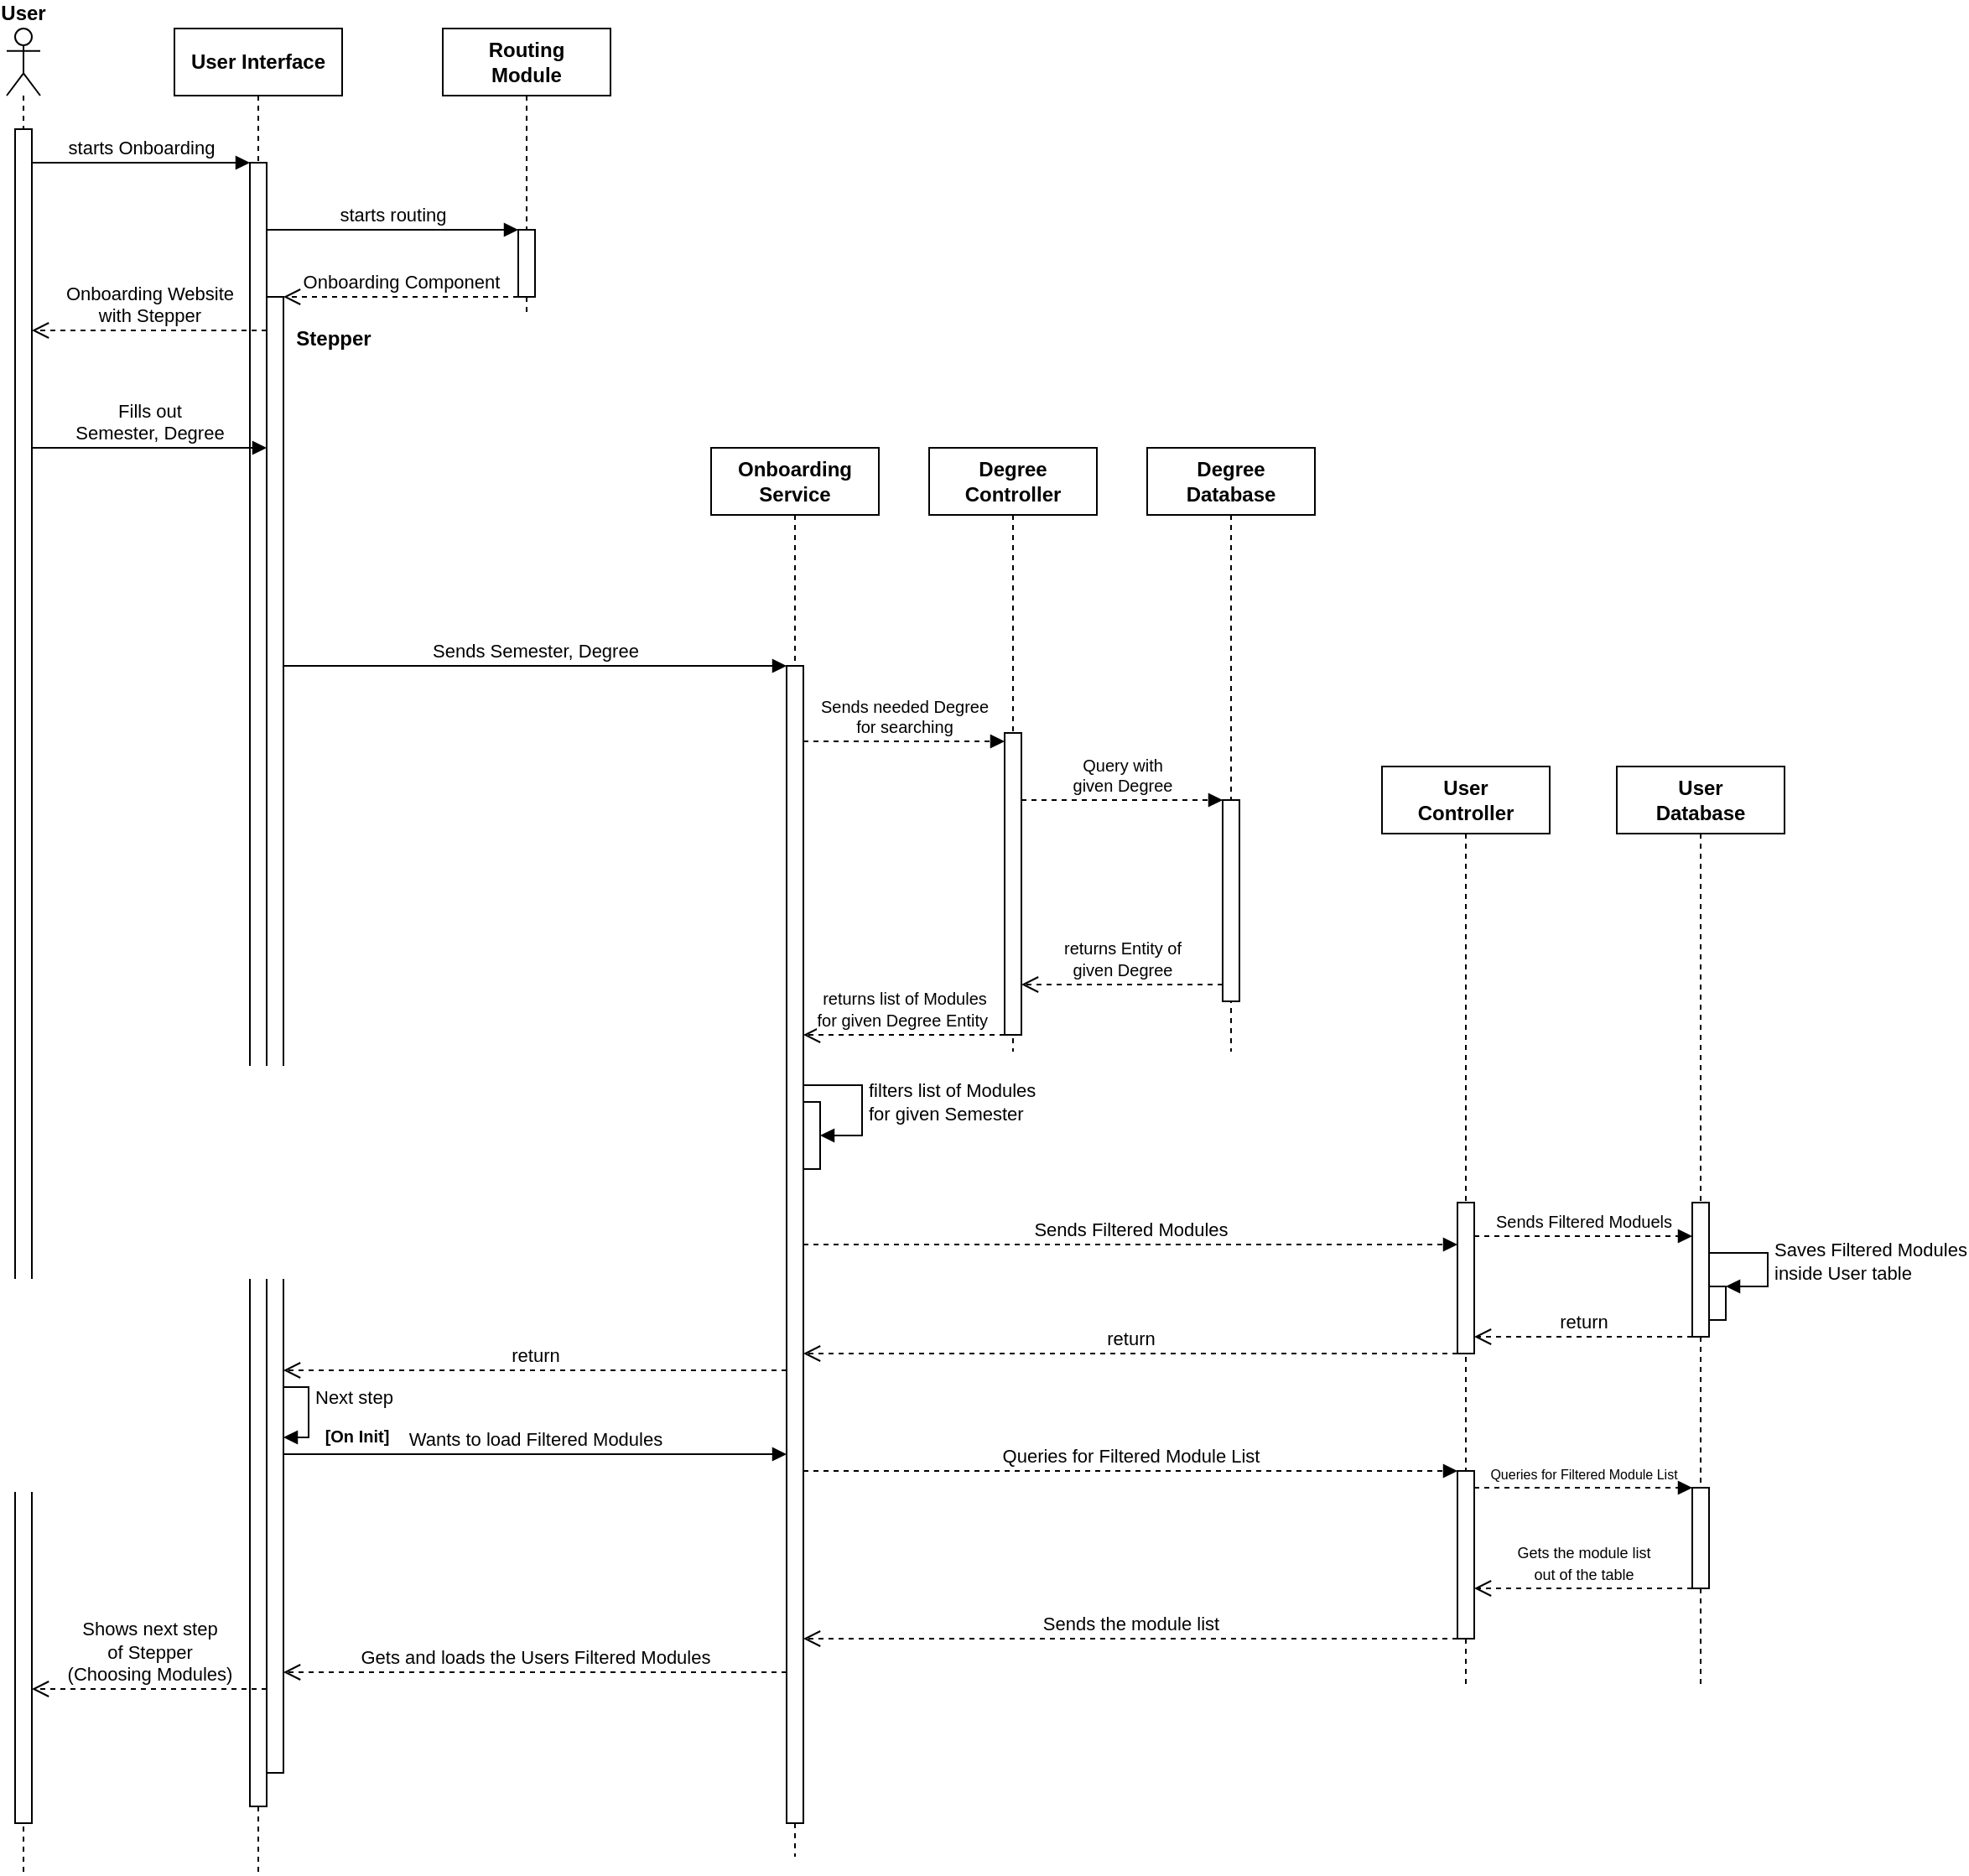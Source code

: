 <mxfile version="27.2.0">
  <diagram name="Page-1" id="2YBvvXClWsGukQMizWep">
    <mxGraphModel dx="981" dy="602" grid="1" gridSize="10" guides="1" tooltips="1" connect="1" arrows="1" fold="1" page="1" pageScale="1" pageWidth="850" pageHeight="1100" math="0" shadow="0">
      <root>
        <mxCell id="0" />
        <mxCell id="1" parent="0" />
        <mxCell id="IDBTv18yUofoMK1ddCHS-1" value="User" style="shape=umlLifeline;perimeter=lifelinePerimeter;whiteSpace=wrap;html=1;container=1;dropTarget=0;collapsible=0;recursiveResize=0;outlineConnect=0;portConstraint=eastwest;newEdgeStyle={&quot;curved&quot;:0,&quot;rounded&quot;:0};participant=umlActor;size=40;fontSize=12;align=center;labelPosition=center;verticalLabelPosition=top;verticalAlign=bottom;fontStyle=1;fontFamily=Helvetica;" parent="1" vertex="1">
          <mxGeometry x="60" y="40" width="20" height="1100" as="geometry" />
        </mxCell>
        <mxCell id="IDBTv18yUofoMK1ddCHS-2" value="" style="html=1;points=[[0,0,0,0,5],[0,1,0,0,-5],[1,0,0,0,5],[1,1,0,0,-5]];perimeter=orthogonalPerimeter;outlineConnect=0;targetShapes=umlLifeline;portConstraint=eastwest;newEdgeStyle={&quot;curved&quot;:0,&quot;rounded&quot;:0};" parent="IDBTv18yUofoMK1ddCHS-1" vertex="1">
          <mxGeometry x="5" y="60" width="10" height="1010" as="geometry" />
        </mxCell>
        <mxCell id="IDBTv18yUofoMK1ddCHS-3" value="&lt;b&gt;User Interface&lt;/b&gt;" style="shape=umlLifeline;perimeter=lifelinePerimeter;whiteSpace=wrap;html=1;container=1;dropTarget=0;collapsible=0;recursiveResize=0;outlineConnect=0;portConstraint=eastwest;newEdgeStyle={&quot;curved&quot;:0,&quot;rounded&quot;:0};" parent="1" vertex="1">
          <mxGeometry x="160" y="40" width="100" height="1100" as="geometry" />
        </mxCell>
        <mxCell id="IDBTv18yUofoMK1ddCHS-4" value="" style="html=1;points=[[0,0,0,0,5],[0,1,0,0,-5],[1,0,0,0,5],[1,1,0,0,-5]];perimeter=orthogonalPerimeter;outlineConnect=0;targetShapes=umlLifeline;portConstraint=eastwest;newEdgeStyle={&quot;curved&quot;:0,&quot;rounded&quot;:0};" parent="IDBTv18yUofoMK1ddCHS-3" vertex="1">
          <mxGeometry x="45" y="80" width="10" height="980" as="geometry" />
        </mxCell>
        <mxCell id="IDBTv18yUofoMK1ddCHS-15" value="" style="html=1;points=[[0,0,0,0,5],[0,1,0,0,-5],[1,0,0,0,5],[1,1,0,0,-5]];perimeter=orthogonalPerimeter;outlineConnect=0;targetShapes=umlLifeline;portConstraint=eastwest;newEdgeStyle={&quot;curved&quot;:0,&quot;rounded&quot;:0};labelPosition=right;verticalLabelPosition=middle;align=left;verticalAlign=middle;" parent="IDBTv18yUofoMK1ddCHS-3" vertex="1">
          <mxGeometry x="55" y="160" width="10" height="880" as="geometry" />
        </mxCell>
        <mxCell id="vpFO0dI52T9WdMnJCXMi-5" value="Next step" style="html=1;align=left;spacingLeft=2;endArrow=block;rounded=0;edgeStyle=orthogonalEdgeStyle;curved=0;rounded=0;labelPosition=right;verticalLabelPosition=top;verticalAlign=bottom;" edge="1" target="IDBTv18yUofoMK1ddCHS-15" parent="IDBTv18yUofoMK1ddCHS-3" source="IDBTv18yUofoMK1ddCHS-15">
          <mxGeometry relative="1" as="geometry">
            <mxPoint x="70" y="810" as="sourcePoint" />
            <Array as="points">
              <mxPoint x="80" y="810" />
              <mxPoint x="80" y="840" />
            </Array>
            <mxPoint x="75.0" y="840" as="targetPoint" />
          </mxGeometry>
        </mxCell>
        <mxCell id="IDBTv18yUofoMK1ddCHS-5" value="starts Onboarding" style="html=1;verticalAlign=bottom;endArrow=block;curved=0;rounded=0;" parent="1" source="IDBTv18yUofoMK1ddCHS-2" target="IDBTv18yUofoMK1ddCHS-4" edge="1">
          <mxGeometry width="80" relative="1" as="geometry">
            <mxPoint x="80" y="120" as="sourcePoint" />
            <mxPoint x="260" y="150" as="targetPoint" />
            <Array as="points">
              <mxPoint x="160" y="120" />
            </Array>
          </mxGeometry>
        </mxCell>
        <mxCell id="IDBTv18yUofoMK1ddCHS-6" value="Onboarding Website&lt;div&gt;with Stepper&lt;/div&gt;" style="html=1;verticalAlign=bottom;endArrow=open;dashed=1;endSize=8;curved=0;rounded=0;" parent="1" source="IDBTv18yUofoMK1ddCHS-15" target="IDBTv18yUofoMK1ddCHS-2" edge="1">
          <mxGeometry relative="1" as="geometry">
            <mxPoint x="360" y="210" as="sourcePoint" />
            <mxPoint x="80" y="160" as="targetPoint" />
            <Array as="points">
              <mxPoint x="140" y="220" />
            </Array>
          </mxGeometry>
        </mxCell>
        <mxCell id="IDBTv18yUofoMK1ddCHS-11" value="&lt;b&gt;Routing&lt;/b&gt;&lt;div&gt;&lt;b&gt;Module&lt;/b&gt;&lt;/div&gt;" style="shape=umlLifeline;perimeter=lifelinePerimeter;whiteSpace=wrap;html=1;container=1;dropTarget=0;collapsible=0;recursiveResize=0;outlineConnect=0;portConstraint=eastwest;newEdgeStyle={&quot;curved&quot;:0,&quot;rounded&quot;:0};" parent="1" vertex="1">
          <mxGeometry x="320" y="40" width="100" height="170" as="geometry" />
        </mxCell>
        <mxCell id="IDBTv18yUofoMK1ddCHS-13" value="" style="html=1;points=[[0,0,0,0,5],[0,1,0,0,-5],[1,0,0,0,5],[1,1,0,0,-5]];perimeter=orthogonalPerimeter;outlineConnect=0;targetShapes=umlLifeline;portConstraint=eastwest;newEdgeStyle={&quot;curved&quot;:0,&quot;rounded&quot;:0};" parent="IDBTv18yUofoMK1ddCHS-11" vertex="1">
          <mxGeometry x="45" y="120" width="10" height="40" as="geometry" />
        </mxCell>
        <mxCell id="IDBTv18yUofoMK1ddCHS-12" value="starts routing" style="html=1;verticalAlign=bottom;endArrow=block;curved=0;rounded=0;" parent="1" source="IDBTv18yUofoMK1ddCHS-4" target="IDBTv18yUofoMK1ddCHS-13" edge="1">
          <mxGeometry width="80" relative="1" as="geometry">
            <mxPoint x="220.0" y="160" as="sourcePoint" />
            <mxPoint x="360" y="160" as="targetPoint" />
            <Array as="points">
              <mxPoint x="325.3" y="160" />
            </Array>
          </mxGeometry>
        </mxCell>
        <mxCell id="IDBTv18yUofoMK1ddCHS-14" value="Onboarding Component" style="html=1;verticalAlign=bottom;endArrow=open;dashed=1;endSize=8;curved=0;rounded=0;" parent="1" source="IDBTv18yUofoMK1ddCHS-13" target="IDBTv18yUofoMK1ddCHS-15" edge="1">
          <mxGeometry relative="1" as="geometry">
            <mxPoint x="350" y="200" as="sourcePoint" />
            <mxPoint x="240" y="200" as="targetPoint" />
            <Array as="points">
              <mxPoint x="285" y="200" />
            </Array>
          </mxGeometry>
        </mxCell>
        <mxCell id="IDBTv18yUofoMK1ddCHS-16" value="Fills out&lt;div&gt;Semester, Degree&lt;/div&gt;" style="html=1;verticalAlign=bottom;endArrow=block;curved=0;rounded=0;" parent="1" source="IDBTv18yUofoMK1ddCHS-2" target="IDBTv18yUofoMK1ddCHS-15" edge="1">
          <mxGeometry width="80" relative="1" as="geometry">
            <mxPoint x="80" y="290" as="sourcePoint" />
            <mxPoint x="210" y="290" as="targetPoint" />
            <Array as="points">
              <mxPoint x="165" y="290" />
            </Array>
          </mxGeometry>
        </mxCell>
        <mxCell id="IDBTv18yUofoMK1ddCHS-17" value="&lt;b&gt;Onboarding Service&lt;/b&gt;" style="shape=umlLifeline;perimeter=lifelinePerimeter;whiteSpace=wrap;html=1;container=1;dropTarget=0;collapsible=0;recursiveResize=0;outlineConnect=0;portConstraint=eastwest;newEdgeStyle={&quot;curved&quot;:0,&quot;rounded&quot;:0};" parent="1" vertex="1">
          <mxGeometry x="480" y="290" width="100" height="840" as="geometry" />
        </mxCell>
        <mxCell id="fJZcbSN5xDI_i-I1fmJJ-1" value="" style="html=1;points=[[0,0,0,0,5],[0,1,0,0,-5],[1,0,0,0,5],[1,1,0,0,-5]];perimeter=orthogonalPerimeter;outlineConnect=0;targetShapes=umlLifeline;portConstraint=eastwest;newEdgeStyle={&quot;curved&quot;:0,&quot;rounded&quot;:0};" parent="IDBTv18yUofoMK1ddCHS-17" vertex="1">
          <mxGeometry x="45" y="130" width="10" height="690" as="geometry" />
        </mxCell>
        <mxCell id="fJZcbSN5xDI_i-I1fmJJ-11" value="" style="html=1;points=[[0,0,0,0,5],[0,1,0,0,-5],[1,0,0,0,5],[1,1,0,0,-5]];perimeter=orthogonalPerimeter;outlineConnect=0;targetShapes=umlLifeline;portConstraint=eastwest;newEdgeStyle={&quot;curved&quot;:0,&quot;rounded&quot;:0};" parent="IDBTv18yUofoMK1ddCHS-17" vertex="1">
          <mxGeometry x="55" y="390" width="10" height="40" as="geometry" />
        </mxCell>
        <mxCell id="fJZcbSN5xDI_i-I1fmJJ-12" value="filters list of Modules&lt;div&gt;for given Semester&lt;/div&gt;" style="html=1;align=left;spacingLeft=2;endArrow=block;rounded=0;edgeStyle=orthogonalEdgeStyle;curved=0;rounded=0;" parent="IDBTv18yUofoMK1ddCHS-17" source="fJZcbSN5xDI_i-I1fmJJ-1" target="fJZcbSN5xDI_i-I1fmJJ-11" edge="1">
          <mxGeometry relative="1" as="geometry">
            <mxPoint x="60" y="370" as="sourcePoint" />
            <Array as="points">
              <mxPoint x="90" y="380" />
              <mxPoint x="90" y="410" />
            </Array>
          </mxGeometry>
        </mxCell>
        <mxCell id="fJZcbSN5xDI_i-I1fmJJ-2" value="Sends Semester, Degree" style="html=1;verticalAlign=bottom;endArrow=block;curved=0;rounded=0;" parent="1" source="IDBTv18yUofoMK1ddCHS-15" target="fJZcbSN5xDI_i-I1fmJJ-1" edge="1">
          <mxGeometry width="80" relative="1" as="geometry">
            <mxPoint x="230" y="390" as="sourcePoint" />
            <mxPoint x="470" y="450" as="targetPoint" />
            <Array as="points">
              <mxPoint x="370" y="420" />
            </Array>
          </mxGeometry>
        </mxCell>
        <mxCell id="fJZcbSN5xDI_i-I1fmJJ-3" value="&lt;b&gt;Degree&lt;/b&gt;&lt;div&gt;&lt;b&gt;Controller&lt;/b&gt;&lt;/div&gt;" style="shape=umlLifeline;perimeter=lifelinePerimeter;whiteSpace=wrap;html=1;container=1;dropTarget=0;collapsible=0;recursiveResize=0;outlineConnect=0;portConstraint=eastwest;newEdgeStyle={&quot;curved&quot;:0,&quot;rounded&quot;:0};" parent="1" vertex="1">
          <mxGeometry x="610" y="290" width="100" height="360" as="geometry" />
        </mxCell>
        <mxCell id="fJZcbSN5xDI_i-I1fmJJ-4" value="" style="html=1;points=[[0,0,0,0,5],[0,1,0,0,-5],[1,0,0,0,5],[1,1,0,0,-5]];perimeter=orthogonalPerimeter;outlineConnect=0;targetShapes=umlLifeline;portConstraint=eastwest;newEdgeStyle={&quot;curved&quot;:0,&quot;rounded&quot;:0};" parent="fJZcbSN5xDI_i-I1fmJJ-3" vertex="1">
          <mxGeometry x="45" y="170" width="10" height="180" as="geometry" />
        </mxCell>
        <mxCell id="fJZcbSN5xDI_i-I1fmJJ-5" value="Sends needed Degree&lt;div&gt;for searching&lt;/div&gt;" style="html=1;verticalAlign=bottom;endArrow=block;curved=0;rounded=0;entryX=0;entryY=0;entryDx=0;entryDy=5;entryPerimeter=0;dashed=1;sourcePerimeterSpacing=0;fontSize=10;labelPosition=center;verticalLabelPosition=top;align=center;" parent="1" source="fJZcbSN5xDI_i-I1fmJJ-1" target="fJZcbSN5xDI_i-I1fmJJ-4" edge="1">
          <mxGeometry width="80" relative="1" as="geometry">
            <mxPoint x="590" y="430" as="sourcePoint" />
            <mxPoint x="740" y="540" as="targetPoint" />
          </mxGeometry>
        </mxCell>
        <mxCell id="fJZcbSN5xDI_i-I1fmJJ-6" value="&lt;b&gt;Degree&lt;/b&gt;&lt;div&gt;&lt;b&gt;Database&lt;/b&gt;&lt;/div&gt;" style="shape=umlLifeline;perimeter=lifelinePerimeter;whiteSpace=wrap;html=1;container=1;dropTarget=0;collapsible=0;recursiveResize=0;outlineConnect=0;portConstraint=eastwest;newEdgeStyle={&quot;curved&quot;:0,&quot;rounded&quot;:0};" parent="1" vertex="1">
          <mxGeometry x="740" y="290" width="100" height="360" as="geometry" />
        </mxCell>
        <mxCell id="fJZcbSN5xDI_i-I1fmJJ-7" value="" style="html=1;points=[[0,0,0,0,5],[0,1,0,0,-5],[1,0,0,0,5],[1,1,0,0,-5]];perimeter=orthogonalPerimeter;outlineConnect=0;targetShapes=umlLifeline;portConstraint=eastwest;newEdgeStyle={&quot;curved&quot;:0,&quot;rounded&quot;:0};" parent="fJZcbSN5xDI_i-I1fmJJ-6" vertex="1">
          <mxGeometry x="45" y="210" width="10" height="120" as="geometry" />
        </mxCell>
        <mxCell id="fJZcbSN5xDI_i-I1fmJJ-8" value="Query with&lt;div&gt;given Degree&lt;/div&gt;" style="html=1;verticalAlign=bottom;endArrow=block;curved=0;rounded=0;dashed=1;sourcePerimeterSpacing=0;fontSize=10;labelPosition=center;verticalLabelPosition=top;align=center;" parent="1" edge="1">
          <mxGeometry width="80" relative="1" as="geometry">
            <mxPoint x="665" y="500" as="sourcePoint" />
            <mxPoint x="785" y="500" as="targetPoint" />
          </mxGeometry>
        </mxCell>
        <mxCell id="fJZcbSN5xDI_i-I1fmJJ-9" value="&lt;span style=&quot;font-size: 10px;&quot;&gt;returns Entity of&lt;/span&gt;&lt;div&gt;&lt;span style=&quot;font-size: 10px;&quot;&gt;given Degree&lt;/span&gt;&lt;/div&gt;" style="html=1;verticalAlign=bottom;endArrow=open;dashed=1;endSize=8;curved=0;rounded=0;" parent="1" source="fJZcbSN5xDI_i-I1fmJJ-7" target="fJZcbSN5xDI_i-I1fmJJ-4" edge="1">
          <mxGeometry relative="1" as="geometry">
            <mxPoint x="773" y="610" as="sourcePoint" />
            <mxPoint x="680" y="610" as="targetPoint" />
            <Array as="points">
              <mxPoint x="720" y="610" />
            </Array>
          </mxGeometry>
        </mxCell>
        <mxCell id="fJZcbSN5xDI_i-I1fmJJ-10" value="&lt;font style=&quot;font-size: 10px;&quot;&gt;returns list of Modules&lt;/font&gt;&lt;div&gt;&lt;font style=&quot;font-size: 10px;&quot;&gt;for given Degree Entity&amp;nbsp;&lt;/font&gt;&lt;/div&gt;" style="html=1;verticalAlign=bottom;endArrow=open;dashed=1;endSize=8;curved=0;rounded=0;" parent="1" edge="1" target="fJZcbSN5xDI_i-I1fmJJ-1" source="fJZcbSN5xDI_i-I1fmJJ-4">
          <mxGeometry relative="1" as="geometry">
            <mxPoint x="660" y="640" as="sourcePoint" />
            <mxPoint x="540" y="640" as="targetPoint" />
            <Array as="points">
              <mxPoint x="595" y="640" />
            </Array>
          </mxGeometry>
        </mxCell>
        <mxCell id="y3hUhxfG0Ud42LOHudNB-1" value="&lt;b&gt;User&lt;/b&gt;&lt;div&gt;&lt;b&gt;Controller&lt;/b&gt;&lt;/div&gt;" style="shape=umlLifeline;perimeter=lifelinePerimeter;whiteSpace=wrap;html=1;container=1;dropTarget=0;collapsible=0;recursiveResize=0;outlineConnect=0;portConstraint=eastwest;newEdgeStyle={&quot;curved&quot;:0,&quot;rounded&quot;:0};" parent="1" vertex="1">
          <mxGeometry x="880" y="480" width="100" height="550" as="geometry" />
        </mxCell>
        <mxCell id="y3hUhxfG0Ud42LOHudNB-2" value="" style="html=1;points=[[0,0,0,0,5],[0,1,0,0,-5],[1,0,0,0,5],[1,1,0,0,-5]];perimeter=orthogonalPerimeter;outlineConnect=0;targetShapes=umlLifeline;portConstraint=eastwest;newEdgeStyle={&quot;curved&quot;:0,&quot;rounded&quot;:0};" parent="y3hUhxfG0Ud42LOHudNB-1" vertex="1">
          <mxGeometry x="45" y="260" width="10" height="90" as="geometry" />
        </mxCell>
        <mxCell id="vpFO0dI52T9WdMnJCXMi-15" value="" style="html=1;points=[[0,0,0,0,5],[0,1,0,0,-5],[1,0,0,0,5],[1,1,0,0,-5]];perimeter=orthogonalPerimeter;outlineConnect=0;targetShapes=umlLifeline;portConstraint=eastwest;newEdgeStyle={&quot;curved&quot;:0,&quot;rounded&quot;:0};" vertex="1" parent="y3hUhxfG0Ud42LOHudNB-1">
          <mxGeometry x="45" y="420" width="10" height="100" as="geometry" />
        </mxCell>
        <mxCell id="y3hUhxfG0Ud42LOHudNB-3" value="Sends Filtered Modules" style="html=1;verticalAlign=bottom;endArrow=block;curved=0;rounded=0;dashed=1;" parent="1" source="fJZcbSN5xDI_i-I1fmJJ-1" target="y3hUhxfG0Ud42LOHudNB-2" edge="1">
          <mxGeometry width="80" relative="1" as="geometry">
            <mxPoint x="540" y="740" as="sourcePoint" />
            <mxPoint x="919.5" y="740" as="targetPoint" />
          </mxGeometry>
        </mxCell>
        <mxCell id="y3hUhxfG0Ud42LOHudNB-4" value="&lt;b&gt;User&lt;/b&gt;&lt;div&gt;&lt;b&gt;Database&lt;/b&gt;&lt;/div&gt;" style="shape=umlLifeline;perimeter=lifelinePerimeter;whiteSpace=wrap;html=1;container=1;dropTarget=0;collapsible=0;recursiveResize=0;outlineConnect=0;portConstraint=eastwest;newEdgeStyle={&quot;curved&quot;:0,&quot;rounded&quot;:0};" parent="1" vertex="1">
          <mxGeometry x="1020" y="480" width="100" height="550" as="geometry" />
        </mxCell>
        <mxCell id="y3hUhxfG0Ud42LOHudNB-5" value="" style="html=1;points=[[0,0,0,0,5],[0,1,0,0,-5],[1,0,0,0,5],[1,1,0,0,-5]];perimeter=orthogonalPerimeter;outlineConnect=0;targetShapes=umlLifeline;portConstraint=eastwest;newEdgeStyle={&quot;curved&quot;:0,&quot;rounded&quot;:0};" parent="y3hUhxfG0Ud42LOHudNB-4" vertex="1">
          <mxGeometry x="45" y="260" width="10" height="80" as="geometry" />
        </mxCell>
        <mxCell id="tyO2WMGUhVhHyRvpejH_-2" value="" style="html=1;points=[[0,0,0,0,5],[0,1,0,0,-5],[1,0,0,0,5],[1,1,0,0,-5]];perimeter=orthogonalPerimeter;outlineConnect=0;targetShapes=umlLifeline;portConstraint=eastwest;newEdgeStyle={&quot;curved&quot;:0,&quot;rounded&quot;:0};" parent="y3hUhxfG0Ud42LOHudNB-4" vertex="1">
          <mxGeometry x="55" y="310" width="10" height="20" as="geometry" />
        </mxCell>
        <mxCell id="tyO2WMGUhVhHyRvpejH_-3" value="Saves Filtered Modules&lt;div&gt;inside User table&lt;/div&gt;" style="html=1;align=left;spacingLeft=2;endArrow=block;rounded=0;edgeStyle=orthogonalEdgeStyle;curved=0;rounded=0;" parent="y3hUhxfG0Ud42LOHudNB-4" source="y3hUhxfG0Ud42LOHudNB-5" target="tyO2WMGUhVhHyRvpejH_-2" edge="1">
          <mxGeometry relative="1" as="geometry">
            <mxPoint x="60" y="280" as="sourcePoint" />
            <Array as="points">
              <mxPoint x="90" y="290" />
              <mxPoint x="90" y="310" />
            </Array>
          </mxGeometry>
        </mxCell>
        <mxCell id="vpFO0dI52T9WdMnJCXMi-14" value="" style="html=1;points=[[0,0,0,0,5],[0,1,0,0,-5],[1,0,0,0,5],[1,1,0,0,-5]];perimeter=orthogonalPerimeter;outlineConnect=0;targetShapes=umlLifeline;portConstraint=eastwest;newEdgeStyle={&quot;curved&quot;:0,&quot;rounded&quot;:0};" vertex="1" parent="y3hUhxfG0Ud42LOHudNB-4">
          <mxGeometry x="45" y="430" width="10" height="60" as="geometry" />
        </mxCell>
        <mxCell id="tyO2WMGUhVhHyRvpejH_-1" value="&lt;font style=&quot;font-size: 10px;&quot;&gt;Sends Filtered Moduels&lt;/font&gt;" style="html=1;verticalAlign=bottom;endArrow=block;curved=0;rounded=0;dashed=1;" parent="1" source="y3hUhxfG0Ud42LOHudNB-2" target="y3hUhxfG0Ud42LOHudNB-5" edge="1">
          <mxGeometry width="80" relative="1" as="geometry">
            <mxPoint x="870" y="800" as="sourcePoint" />
            <mxPoint x="1050" y="800" as="targetPoint" />
            <Array as="points">
              <mxPoint x="1000" y="760" />
            </Array>
          </mxGeometry>
        </mxCell>
        <mxCell id="tyO2WMGUhVhHyRvpejH_-4" value="return" style="html=1;verticalAlign=bottom;endArrow=open;dashed=1;endSize=8;curved=0;rounded=0;" parent="1" source="y3hUhxfG0Ud42LOHudNB-5" target="y3hUhxfG0Ud42LOHudNB-2" edge="1">
          <mxGeometry relative="1" as="geometry">
            <mxPoint x="1050" y="820" as="sourcePoint" />
            <mxPoint x="970" y="820" as="targetPoint" />
            <Array as="points">
              <mxPoint x="1000" y="820" />
            </Array>
          </mxGeometry>
        </mxCell>
        <mxCell id="vpFO0dI52T9WdMnJCXMi-1" value="&lt;b&gt;Stepper&lt;/b&gt;" style="text;html=1;align=center;verticalAlign=middle;whiteSpace=wrap;rounded=0;" vertex="1" parent="1">
          <mxGeometry x="225" y="210" width="60" height="30" as="geometry" />
        </mxCell>
        <mxCell id="vpFO0dI52T9WdMnJCXMi-2" value="return" style="html=1;verticalAlign=bottom;endArrow=open;dashed=1;endSize=8;curved=0;rounded=0;" edge="1" parent="1" source="y3hUhxfG0Ud42LOHudNB-2" target="fJZcbSN5xDI_i-I1fmJJ-1">
          <mxGeometry relative="1" as="geometry">
            <mxPoint x="800" y="820" as="sourcePoint" />
            <mxPoint x="590" y="820" as="targetPoint" />
            <Array as="points">
              <mxPoint x="730" y="830" />
            </Array>
          </mxGeometry>
        </mxCell>
        <mxCell id="vpFO0dI52T9WdMnJCXMi-3" value="return" style="html=1;verticalAlign=bottom;endArrow=open;dashed=1;endSize=8;curved=0;rounded=0;" edge="1" parent="1" source="fJZcbSN5xDI_i-I1fmJJ-1" target="IDBTv18yUofoMK1ddCHS-15">
          <mxGeometry relative="1" as="geometry">
            <mxPoint x="660" y="890" as="sourcePoint" />
            <mxPoint x="270" y="890" as="targetPoint" />
            <Array as="points">
              <mxPoint x="340" y="840" />
            </Array>
          </mxGeometry>
        </mxCell>
        <mxCell id="vpFO0dI52T9WdMnJCXMi-6" value="Shows next step&lt;div&gt;of Stepper&lt;/div&gt;&lt;div&gt;(Choosing Modules)&lt;/div&gt;" style="html=1;verticalAlign=bottom;endArrow=open;dashed=1;endSize=8;curved=0;rounded=0;" edge="1" parent="1" source="IDBTv18yUofoMK1ddCHS-15" target="IDBTv18yUofoMK1ddCHS-2">
          <mxGeometry relative="1" as="geometry">
            <mxPoint x="210" y="1030" as="sourcePoint" />
            <mxPoint x="80" y="1030" as="targetPoint" />
            <Array as="points">
              <mxPoint x="127.5" y="1030" />
            </Array>
          </mxGeometry>
        </mxCell>
        <mxCell id="vpFO0dI52T9WdMnJCXMi-7" value="Wants to load Filtered Modules" style="html=1;verticalAlign=bottom;endArrow=block;curved=0;rounded=0;" edge="1" parent="1">
          <mxGeometry width="80" relative="1" as="geometry">
            <mxPoint x="225" y="890" as="sourcePoint" />
            <mxPoint x="525" y="890" as="targetPoint" />
          </mxGeometry>
        </mxCell>
        <mxCell id="vpFO0dI52T9WdMnJCXMi-8" value="&lt;b&gt;[On Init]&lt;/b&gt;" style="text;html=1;align=center;verticalAlign=middle;whiteSpace=wrap;rounded=0;fontSize=10;" vertex="1" parent="1">
          <mxGeometry x="248" y="874" width="42" height="10" as="geometry" />
        </mxCell>
        <mxCell id="vpFO0dI52T9WdMnJCXMi-11" value="Queries for Filtered Module List" style="html=1;verticalAlign=bottom;endArrow=block;curved=0;rounded=0;dashed=1;" edge="1" parent="1">
          <mxGeometry width="80" relative="1" as="geometry">
            <mxPoint x="535" y="900" as="sourcePoint" />
            <mxPoint x="925" y="900" as="targetPoint" />
            <Array as="points">
              <mxPoint x="740" y="900" />
            </Array>
          </mxGeometry>
        </mxCell>
        <mxCell id="vpFO0dI52T9WdMnJCXMi-12" value="&lt;font style=&quot;font-size: 8px;&quot;&gt;Queries for Filtered Module List&lt;/font&gt;" style="html=1;verticalAlign=bottom;endArrow=block;curved=0;rounded=0;dashed=1;" edge="1" parent="1">
          <mxGeometry width="80" relative="1" as="geometry">
            <mxPoint x="935" y="910" as="sourcePoint" />
            <mxPoint x="1065" y="910" as="targetPoint" />
            <Array as="points" />
          </mxGeometry>
        </mxCell>
        <mxCell id="vpFO0dI52T9WdMnJCXMi-13" value="&lt;font style=&quot;font-size: 9px;&quot;&gt;Gets the module list&lt;/font&gt;&lt;div&gt;&lt;font style=&quot;font-size: 9px;&quot;&gt;out of the table&lt;/font&gt;&lt;/div&gt;" style="html=1;verticalAlign=bottom;endArrow=open;dashed=1;endSize=8;curved=0;rounded=0;" edge="1" parent="1">
          <mxGeometry relative="1" as="geometry">
            <mxPoint x="1065" y="970" as="sourcePoint" />
            <mxPoint x="935" y="970" as="targetPoint" />
            <Array as="points">
              <mxPoint x="1010" y="970" />
            </Array>
          </mxGeometry>
        </mxCell>
        <mxCell id="vpFO0dI52T9WdMnJCXMi-16" value="&lt;font&gt;Sends the module list&lt;/font&gt;" style="html=1;verticalAlign=bottom;endArrow=open;dashed=1;endSize=8;curved=0;rounded=0;" edge="1" parent="1" source="vpFO0dI52T9WdMnJCXMi-15" target="fJZcbSN5xDI_i-I1fmJJ-1">
          <mxGeometry relative="1" as="geometry">
            <mxPoint x="870" y="1000" as="sourcePoint" />
            <mxPoint x="600" y="1000" as="targetPoint" />
            <Array as="points">
              <mxPoint x="675" y="1000" />
            </Array>
          </mxGeometry>
        </mxCell>
        <mxCell id="vpFO0dI52T9WdMnJCXMi-17" value="Gets and loads the Users Filtered Modules" style="html=1;verticalAlign=bottom;endArrow=open;dashed=1;endSize=8;curved=0;rounded=0;" edge="1" parent="1" source="fJZcbSN5xDI_i-I1fmJJ-1" target="IDBTv18yUofoMK1ddCHS-15">
          <mxGeometry relative="1" as="geometry">
            <mxPoint x="510" y="1020" as="sourcePoint" />
            <mxPoint x="230" y="1020" as="targetPoint" />
            <Array as="points">
              <mxPoint x="370" y="1020" />
            </Array>
          </mxGeometry>
        </mxCell>
      </root>
    </mxGraphModel>
  </diagram>
</mxfile>
